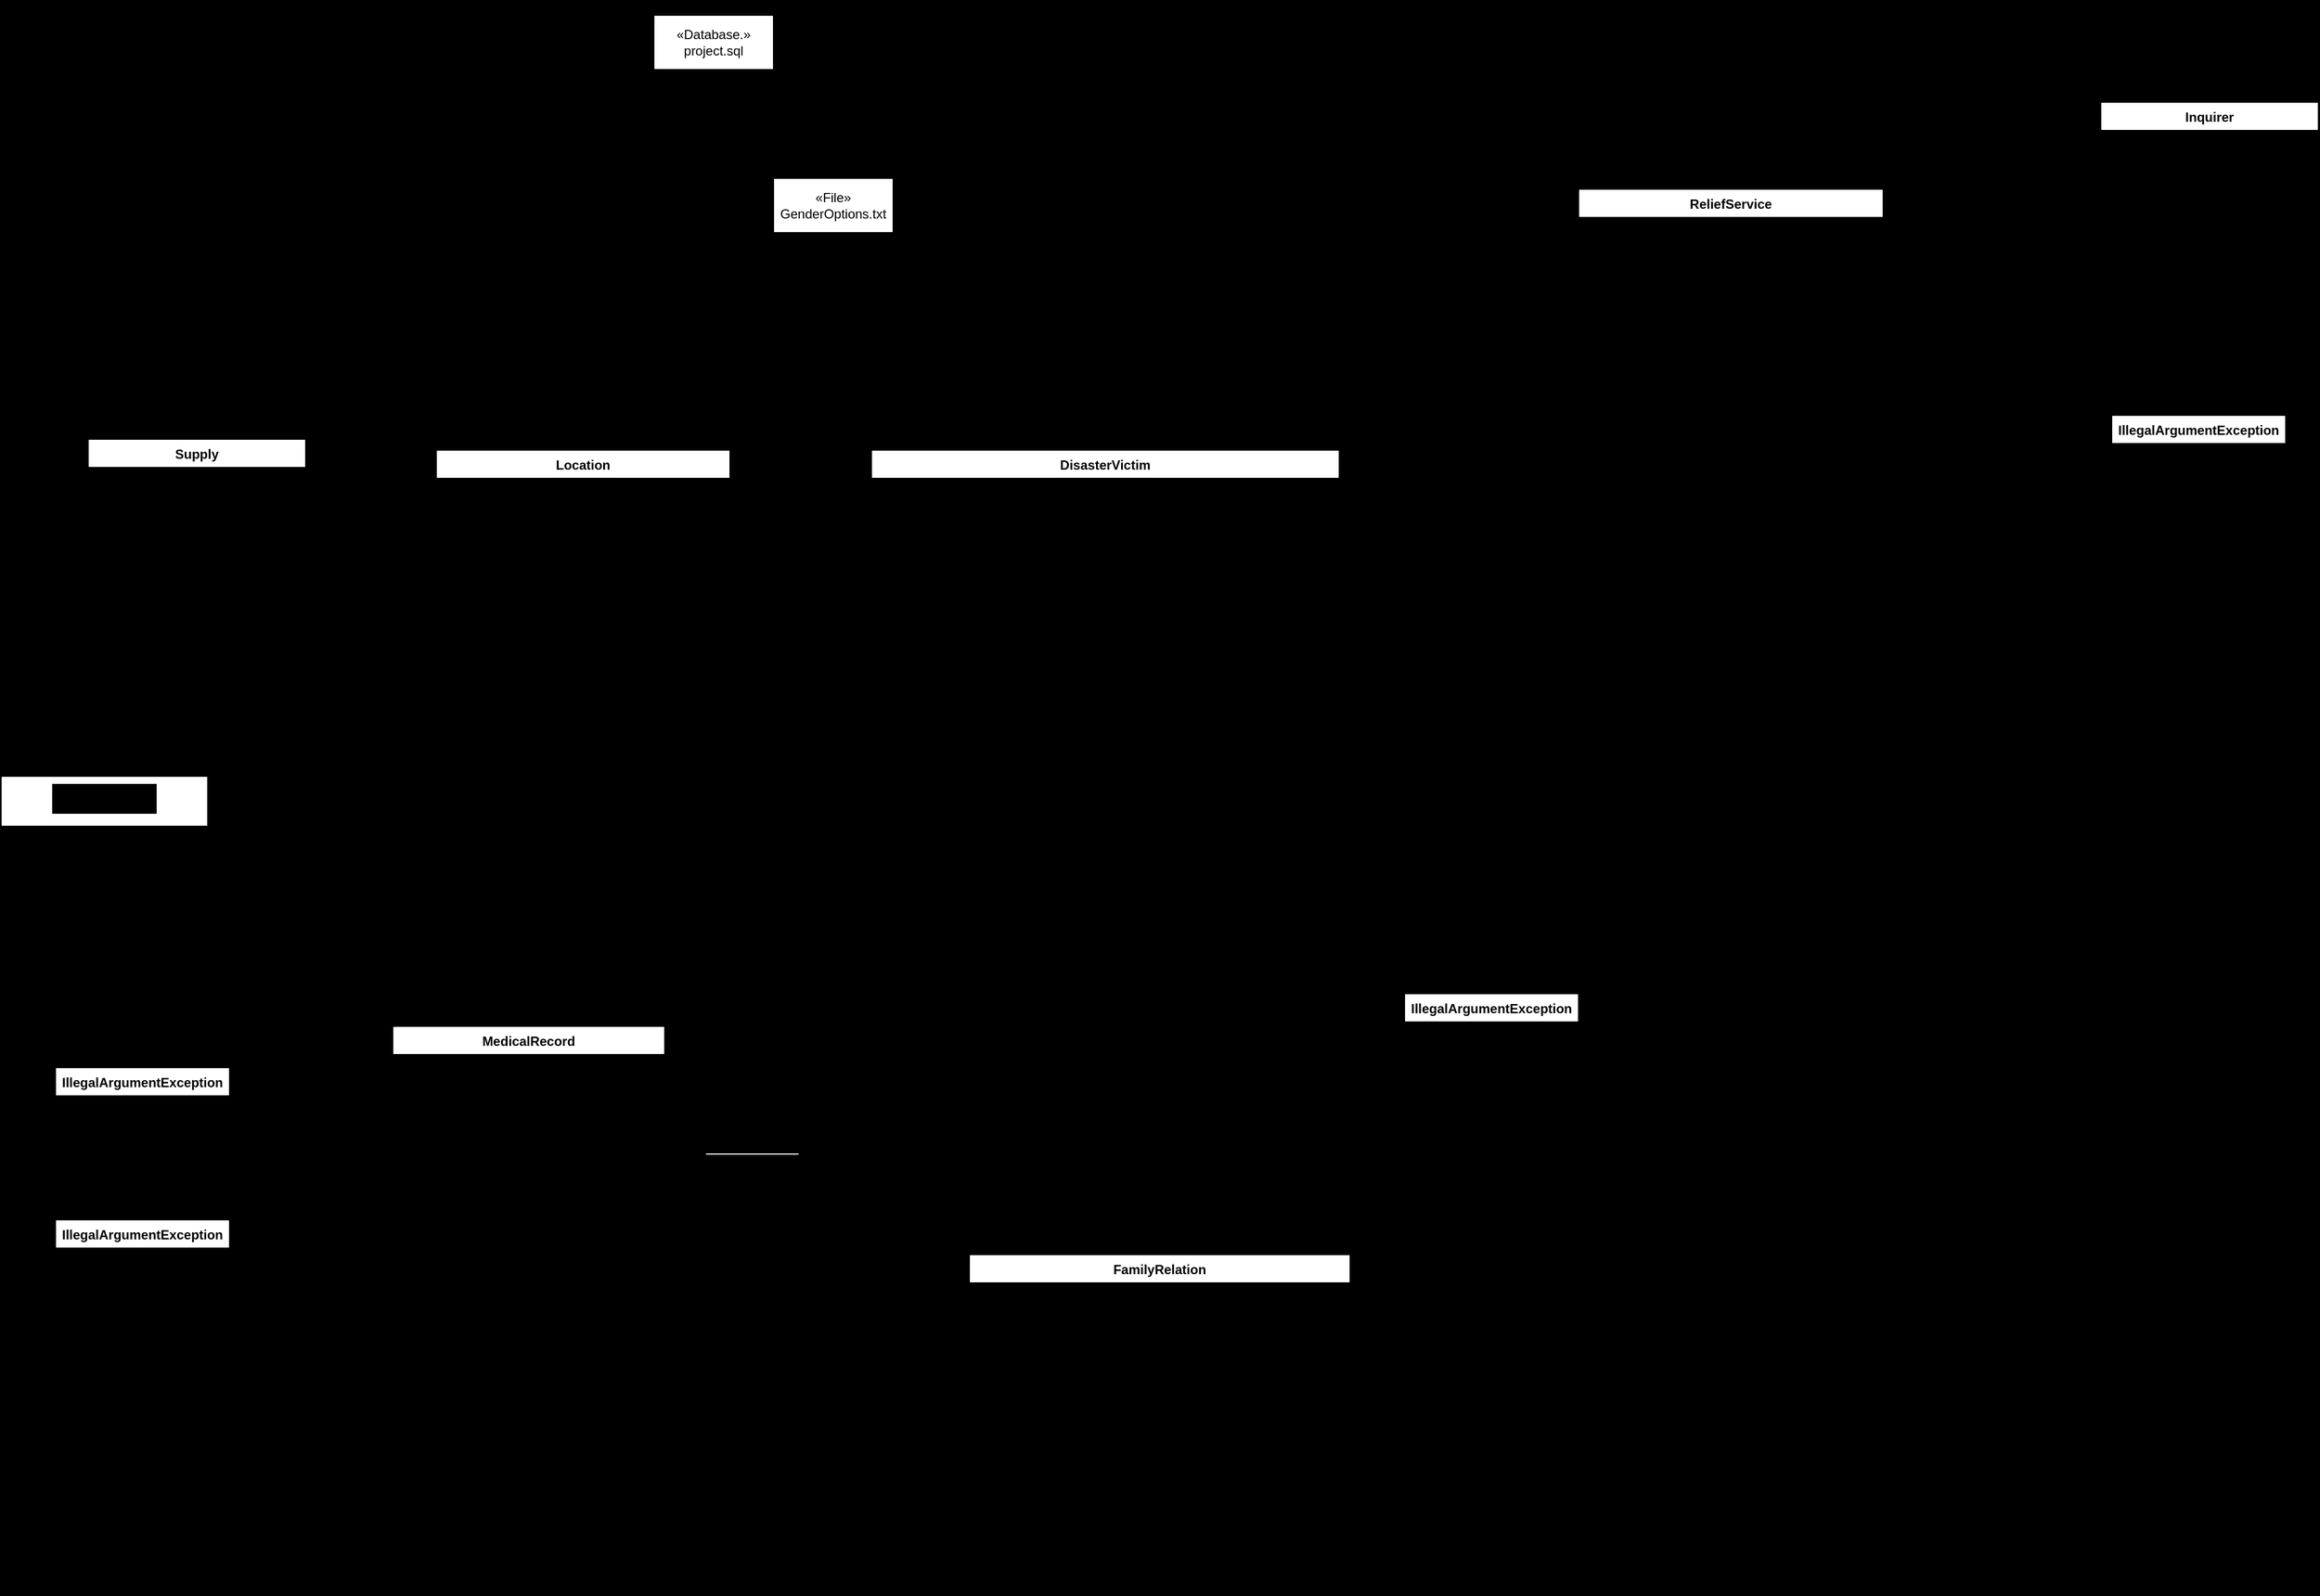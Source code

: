 <mxfile>
    <diagram name="Page-1" id="tuon_g_4rtUmrCNSt_cw">
        <mxGraphModel dx="1280" dy="938" grid="1" gridSize="10" guides="1" tooltips="1" connect="1" arrows="1" fold="1" page="1" pageScale="1" pageWidth="3000" pageHeight="3000" background="#000000" math="0" shadow="0">
            <root>
                <mxCell id="0"/>
                <mxCell id="1" parent="0"/>
                <mxCell id="7xqwLpyVegUSBJ_16_x_-1" value="DisasterVictim" style="swimlane;fontStyle=1;align=center;verticalAlign=top;childLayout=stackLayout;horizontal=1;startSize=26;horizontalStack=0;resizeParent=1;resizeParentMax=0;resizeLast=0;collapsible=1;marginBottom=0;whiteSpace=wrap;html=1;" parent="1" vertex="1">
                    <mxGeometry x="1070" y="770" width="430" height="660" as="geometry"/>
                </mxCell>
                <mxCell id="7xqwLpyVegUSBJ_16_x_-2" value="&lt;div&gt;- firstName: String&lt;/div&gt;&lt;div&gt;- lastName: String&lt;/div&gt;&lt;div&gt;- dateOfBirth: String&lt;/div&gt;&lt;div&gt;- comments: String&lt;/div&gt;&lt;div&gt;- ASSIGNED_SOCIAL_ID: int&lt;/div&gt;&lt;div&gt;- medicalRecords: ArrayList&amp;lt;MedicalRecord&amp;gt;&lt;/div&gt;&lt;div&gt;- familyConnections: ArrayList&amp;lt;FamilyRelation&amp;gt;&lt;/div&gt;&lt;div&gt;- ENTRY_DATE: String&lt;/div&gt;&lt;div&gt;- personalBelongings: ArrayList&amp;lt;Supply&amp;gt;&lt;/div&gt;&lt;div&gt;- gender: String&lt;/div&gt;&lt;div&gt;- &lt;u&gt;counter&lt;/u&gt;: int&lt;/div&gt;&lt;div&gt;- approximateAge: int&lt;br&gt;&lt;/div&gt;&lt;div&gt;- dietaryRestrictions: ArrayList&amp;lt;DietaryRestriction&amp;gt;&lt;br&gt;&lt;/div&gt;" style="text;strokeColor=none;fillColor=none;align=left;verticalAlign=top;spacingLeft=4;spacingRight=4;overflow=hidden;rotatable=0;points=[[0,0.5],[1,0.5]];portConstraint=eastwest;whiteSpace=wrap;html=1;" parent="7xqwLpyVegUSBJ_16_x_-1" vertex="1">
                    <mxGeometry y="26" width="430" height="194" as="geometry"/>
                </mxCell>
                <mxCell id="7xqwLpyVegUSBJ_16_x_-3" value="" style="line;strokeWidth=1;fillColor=none;align=left;verticalAlign=middle;spacingTop=-1;spacingLeft=3;spacingRight=3;rotatable=0;labelPosition=right;points=[];portConstraint=eastwest;strokeColor=inherit;" parent="7xqwLpyVegUSBJ_16_x_-1" vertex="1">
                    <mxGeometry y="220" width="430" height="8" as="geometry"/>
                </mxCell>
                <mxCell id="7xqwLpyVegUSBJ_16_x_-4" value="&lt;div&gt;+ DisasterVictim(firstName: String, ENTRY_DATE: String)&lt;/div&gt;&lt;div&gt;+ getFirstName(): String&lt;/div&gt;&lt;div&gt;+ getLastName(): String&lt;/div&gt;&lt;div&gt;+ getDateOfBirth(): String&lt;/div&gt;&lt;div&gt;+ getComments(): String&lt;/div&gt;&lt;div&gt;+ getMedicalRecords(): ArrayList&amp;lt;MedicalRecord&amp;gt;&lt;/div&gt;&lt;div&gt;+ getEntryDate(): String&lt;/div&gt;&lt;div&gt;+ getAssignedSocialID(): int&lt;/div&gt;&lt;div&gt;+ getPersonalBelongings: ArrayList&amp;lt;Supply&amp;gt;&lt;/div&gt;&lt;div&gt;+ getFamilyConnections:&amp;nbsp;&lt;span style=&quot;background-color: initial;&quot;&gt;ArrayList&amp;lt;FamilyRelation&amp;gt;&lt;/span&gt;&lt;/div&gt;&lt;div&gt;+ getGender(): String&lt;/div&gt;&lt;div&gt;+ getApproximateAge(): int&lt;br&gt;&lt;/div&gt;&lt;div&gt;+ setFirstName(firstName:String)&lt;/div&gt;&lt;div&gt;+ setLastName(lastName: String): void&lt;/div&gt;&lt;div&gt;+ setDateOfBirth(dateOfBirth: String): void&lt;/div&gt;&lt;div&gt;+ setComments(comments: String): void&lt;/div&gt;&lt;div&gt;+ setMedicalRecords(medicalRecords: ArrayList&amp;lt;MedicalRecord&amp;gt;): void&lt;/div&gt;&lt;div&gt;+ setPersonalBelongings(supplies: ArrayList&amp;lt;Supply&amp;gt;)&lt;/div&gt;&lt;div&gt;+ setFamilyConnections(relation: ArrayList&amp;lt;FamilyRelation&amp;gt;):void&lt;/div&gt;&lt;div&gt;+ setGender(gender: String): void&lt;/div&gt;&lt;div&gt;+ setApproximateAge(approximateAge: int): void&lt;br&gt;&lt;/div&gt;&lt;div&gt;+&amp;nbsp;&lt;u&gt;generateSocialID()&lt;/u&gt;: int&lt;/div&gt;&lt;div&gt;+ addPersonalBelonging(supply: Supply) :void&lt;/div&gt;&lt;div&gt;+ removePersonalBelonging(supply: Supply) :void&lt;/div&gt;&lt;div&gt;+ addFamilyConnection(familyConnection: FamilyRelation): void&lt;/div&gt;&lt;div&gt;+ removeFamilyConnection(familyConnection: FamilyRelation): void&lt;/div&gt;&lt;div&gt;+ addMedicalRecord(medicalRecord:MedicalRecord):void&lt;/div&gt;&lt;div&gt;+ addDietaryRestriction(restriction: DietaryRestriction): void&amp;nbsp;&lt;/div&gt;&lt;div&gt;+ removeDietaryRestriction(restriction: DietaryRestriction): void&lt;br&gt;&lt;/div&gt;&lt;div&gt;&lt;br&gt;&lt;/div&gt;" style="text;strokeColor=none;fillColor=none;align=left;verticalAlign=top;spacingLeft=4;spacingRight=4;overflow=hidden;rotatable=0;points=[[0,0.5],[1,0.5]];portConstraint=eastwest;whiteSpace=wrap;html=1;" parent="7xqwLpyVegUSBJ_16_x_-1" vertex="1">
                    <mxGeometry y="228" width="430" height="432" as="geometry"/>
                </mxCell>
                <mxCell id="3gZXW8orgrcEtshI8kYw-12" value="&lt;span style=&quot;font-size: 12px; font-weight: 700; text-wrap: wrap; background-color: rgb(0, 0, 0);&quot;&gt;FamilyRelation&lt;/span&gt;" style="endArrow=none;endSize=16;endFill=0;html=1;rounded=0;exitX=0.173;exitY=1.001;exitDx=0;exitDy=0;exitPerimeter=0;entryX=0.001;entryY=0.836;entryDx=0;entryDy=0;entryPerimeter=0;" parent="7xqwLpyVegUSBJ_16_x_-1" source="7xqwLpyVegUSBJ_16_x_-4" target="7xqwLpyVegUSBJ_16_x_-4" edge="1">
                    <mxGeometry x="0.243" width="160" relative="1" as="geometry">
                        <mxPoint x="20" y="600" as="sourcePoint"/>
                        <mxPoint x="180" y="600" as="targetPoint"/>
                        <Array as="points">
                            <mxPoint x="74" y="690"/>
                            <mxPoint x="-110" y="690"/>
                            <mxPoint x="-110" y="590"/>
                        </Array>
                        <mxPoint as="offset"/>
                    </mxGeometry>
                </mxCell>
                <mxCell id="7xqwLpyVegUSBJ_16_x_-5" value="Location" style="swimlane;fontStyle=1;align=center;verticalAlign=top;childLayout=stackLayout;horizontal=1;startSize=26;horizontalStack=0;resizeParent=1;resizeParentMax=0;resizeLast=0;collapsible=1;marginBottom=0;whiteSpace=wrap;html=1;" parent="1" vertex="1">
                    <mxGeometry x="670" y="770" width="270" height="340" as="geometry"/>
                </mxCell>
                <mxCell id="7xqwLpyVegUSBJ_16_x_-6" value="&lt;div&gt;- name: String&lt;/div&gt;&lt;div&gt;- address: String&lt;/div&gt;&lt;div&gt;- occupants: ArrayList&amp;lt;DisasterVictim&amp;gt;&lt;/div&gt;&lt;div&gt;- supplies: ArrayList&amp;lt;Supply&amp;gt;&lt;/div&gt;" style="text;strokeColor=none;fillColor=none;align=left;verticalAlign=top;spacingLeft=4;spacingRight=4;overflow=hidden;rotatable=0;points=[[0,0.5],[1,0.5]];portConstraint=eastwest;whiteSpace=wrap;html=1;" parent="7xqwLpyVegUSBJ_16_x_-5" vertex="1">
                    <mxGeometry y="26" width="270" height="64" as="geometry"/>
                </mxCell>
                <mxCell id="7xqwLpyVegUSBJ_16_x_-7" value="" style="line;strokeWidth=1;fillColor=none;align=left;verticalAlign=middle;spacingTop=-1;spacingLeft=3;spacingRight=3;rotatable=0;labelPosition=right;points=[];portConstraint=eastwest;strokeColor=inherit;" parent="7xqwLpyVegUSBJ_16_x_-5" vertex="1">
                    <mxGeometry y="90" width="270" height="8" as="geometry"/>
                </mxCell>
                <mxCell id="7xqwLpyVegUSBJ_16_x_-8" value="&lt;div&gt;+ Location(name:String, address:String)&lt;/div&gt;&lt;div&gt;+ getName(): String&lt;/div&gt;&lt;div&gt;+ setName(name: String)&lt;/div&gt;&lt;div&gt;+ getAddress(): String&lt;/div&gt;&lt;div&gt;+ setAddress(address: String)&lt;/div&gt;&lt;div&gt;+ getOccupants():&amp;nbsp;&lt;span style=&quot;background-color: initial;&quot;&gt;ArrayList&amp;lt;DisasterVictim&amp;gt;&lt;/span&gt;&lt;/div&gt;&lt;div&gt;&lt;span style=&quot;background-color: initial;&quot;&gt;+ setOccupants(occupants: ArrayList&amp;lt;DisasterVictim&amp;gt;)&lt;/span&gt;&lt;/div&gt;&lt;div&gt;+ getSupplies(): ArrayList&amp;lt;Supply&amp;gt;&lt;/div&gt;&lt;div&gt;+ setSupplies(supplies: ArrayList&amp;lt;Supply&amp;gt;)&lt;/div&gt;&lt;div&gt;+ addOccupant(occupant:DisasterVictim)&lt;/div&gt;&lt;div&gt;+ removeOccupant(occupant: DisasterVictim)&lt;/div&gt;&lt;div&gt;+ addSupply(supply: Supply)&lt;/div&gt;&lt;div&gt;+ removeSupply(supply:Supply)&lt;/div&gt;&lt;div&gt;+ allocateSupplyToVictim(supply: Supply, victim: DisasterVictim): void&lt;br&gt;&lt;/div&gt;" style="text;strokeColor=none;fillColor=none;align=left;verticalAlign=top;spacingLeft=4;spacingRight=4;overflow=hidden;rotatable=0;points=[[0,0.5],[1,0.5]];portConstraint=eastwest;whiteSpace=wrap;html=1;" parent="7xqwLpyVegUSBJ_16_x_-5" vertex="1">
                    <mxGeometry y="98" width="270" height="242" as="geometry"/>
                </mxCell>
                <mxCell id="7xqwLpyVegUSBJ_16_x_-9" value="" style="endArrow=diamondThin;endFill=0;endSize=24;html=1;rounded=0;entryX=1;entryY=0.5;entryDx=0;entryDy=0;exitX=0.5;exitY=0;exitDx=0;exitDy=0;" parent="1" source="7xqwLpyVegUSBJ_16_x_-1" target="7xqwLpyVegUSBJ_16_x_-6" edge="1">
                    <mxGeometry width="160" relative="1" as="geometry">
                        <mxPoint x="1040" y="828" as="sourcePoint"/>
                        <mxPoint x="970" y="910" as="targetPoint"/>
                        <Array as="points">
                            <mxPoint x="1285" y="680"/>
                            <mxPoint x="1020" y="680"/>
                            <mxPoint x="1020" y="828"/>
                        </Array>
                    </mxGeometry>
                </mxCell>
                <mxCell id="7xqwLpyVegUSBJ_16_x_-15" value="0..*" style="text;html=1;align=center;verticalAlign=middle;resizable=0;points=[];autosize=1;strokeColor=none;fillColor=none;" parent="1" vertex="1">
                    <mxGeometry x="1280" y="738" width="40" height="30" as="geometry"/>
                </mxCell>
                <mxCell id="7xqwLpyVegUSBJ_16_x_-16" value="1" style="text;html=1;align=center;verticalAlign=middle;resizable=0;points=[];autosize=1;strokeColor=none;fillColor=none;" parent="1" vertex="1">
                    <mxGeometry x="950" y="800" width="30" height="30" as="geometry"/>
                </mxCell>
                <mxCell id="7xqwLpyVegUSBJ_16_x_-18" value="FamilyRelation" style="swimlane;fontStyle=1;align=center;verticalAlign=top;childLayout=stackLayout;horizontal=1;startSize=26;horizontalStack=0;resizeParent=1;resizeParentMax=0;resizeLast=0;collapsible=1;marginBottom=0;whiteSpace=wrap;html=1;" parent="1" vertex="1">
                    <mxGeometry x="1160" y="1510" width="350" height="310" as="geometry"/>
                </mxCell>
                <mxCell id="7xqwLpyVegUSBJ_16_x_-19" value="&lt;div&gt;- personOne: DisasterVictim&lt;/div&gt;&lt;div&gt;- relationshipTo: String&lt;/div&gt;&lt;div&gt;- personTwo: DisasterVictim&lt;/div&gt;&lt;div&gt;- &lt;u&gt;existingRelationships&lt;/u&gt;: Set&amp;lt;FamilyRelation&amp;gt;&lt;/div&gt;" style="text;strokeColor=none;fillColor=none;align=left;verticalAlign=top;spacingLeft=4;spacingRight=4;overflow=hidden;rotatable=0;points=[[0,0.5],[1,0.5]];portConstraint=eastwest;whiteSpace=wrap;html=1;" parent="7xqwLpyVegUSBJ_16_x_-18" vertex="1">
                    <mxGeometry y="26" width="350" height="64" as="geometry"/>
                </mxCell>
                <mxCell id="7xqwLpyVegUSBJ_16_x_-20" value="" style="line;strokeWidth=1;fillColor=none;align=left;verticalAlign=middle;spacingTop=-1;spacingLeft=3;spacingRight=3;rotatable=0;labelPosition=right;points=[];portConstraint=eastwest;strokeColor=inherit;" parent="7xqwLpyVegUSBJ_16_x_-18" vertex="1">
                    <mxGeometry y="90" width="350" height="8" as="geometry"/>
                </mxCell>
                <mxCell id="7xqwLpyVegUSBJ_16_x_-21" value="&lt;div&gt;+ FamilyRelation(personOne: DisasterVictim,&lt;/div&gt;&lt;div&gt;relationshipTo: String, personTwo: DisasterVictim)&lt;/div&gt;&lt;div&gt;+ getPersonOne(): DisasterVictim&lt;/div&gt;&lt;div&gt;+ setPersonOne(personOne: DisasterVictim): void&lt;/div&gt;&lt;div&gt;+ getRelationshipTo(): String&lt;/div&gt;&lt;div&gt;+ setRelationshipTo(relationshipTo: String): void&lt;/div&gt;&lt;div&gt;+ getPersonTwo(): DisasterVictim&lt;/div&gt;&lt;div&gt;+ setPersonTwo(personTwo: DisasterVictim): void&lt;/div&gt;&lt;div&gt;+ isValidRelationship(): boolean&amp;nbsp;&lt;/div&gt;&lt;div&gt;+ isDuplicateRelationship(): boolean&lt;br&gt;&lt;/div&gt;&lt;div&gt;+ &lt;u&gt;addRelationship&lt;/u&gt;(personOne: DisasterVictim, relationshipTo: String, personTwo: DisasterVictim): boolean&lt;br&gt;&lt;/div&gt;" style="text;strokeColor=none;fillColor=none;align=left;verticalAlign=top;spacingLeft=4;spacingRight=4;overflow=hidden;rotatable=0;points=[[0,0.5],[1,0.5]];portConstraint=eastwest;whiteSpace=wrap;html=1;" parent="7xqwLpyVegUSBJ_16_x_-18" vertex="1">
                    <mxGeometry y="98" width="350" height="212" as="geometry"/>
                </mxCell>
                <mxCell id="7xqwLpyVegUSBJ_16_x_-23" value="1" style="text;html=1;align=center;verticalAlign=middle;resizable=0;points=[];autosize=1;strokeColor=none;fillColor=none;" parent="1" vertex="1">
                    <mxGeometry x="1040" y="1360" width="30" height="30" as="geometry"/>
                </mxCell>
                <mxCell id="7xqwLpyVegUSBJ_16_x_-24" value="1" style="text;html=1;align=center;verticalAlign=middle;resizable=0;points=[];autosize=1;strokeColor=none;fillColor=none;" parent="1" vertex="1">
                    <mxGeometry x="1140" y="1435" width="30" height="30" as="geometry"/>
                </mxCell>
                <mxCell id="7xqwLpyVegUSBJ_16_x_-26" value="" style="endArrow=none;dashed=1;html=1;rounded=0;entryX=-0.004;entryY=0.324;entryDx=0;entryDy=0;entryPerimeter=0;" parent="1" target="7xqwLpyVegUSBJ_16_x_-21" edge="1">
                    <mxGeometry width="50" height="50" relative="1" as="geometry">
                        <mxPoint x="1070" y="1460" as="sourcePoint"/>
                        <mxPoint x="1155" y="1654.5" as="targetPoint"/>
                        <Array as="points">
                            <mxPoint x="1070" y="1677"/>
                        </Array>
                    </mxGeometry>
                </mxCell>
                <mxCell id="7xqwLpyVegUSBJ_16_x_-27" value="0..*" style="text;html=1;align=center;verticalAlign=middle;resizable=0;points=[];autosize=1;strokeColor=none;fillColor=none;" parent="1" vertex="1">
                    <mxGeometry x="1120" y="1650" width="40" height="30" as="geometry"/>
                </mxCell>
                <mxCell id="7xqwLpyVegUSBJ_16_x_-28" value="2" style="text;html=1;align=center;verticalAlign=middle;resizable=0;points=[];autosize=1;strokeColor=none;fillColor=none;" parent="1" vertex="1">
                    <mxGeometry x="1070" y="1465" width="30" height="30" as="geometry"/>
                </mxCell>
                <mxCell id="7xqwLpyVegUSBJ_16_x_-29" value="Supply" style="swimlane;fontStyle=1;align=center;verticalAlign=top;childLayout=stackLayout;horizontal=1;startSize=26;horizontalStack=0;resizeParent=1;resizeParentMax=0;resizeLast=0;collapsible=1;marginBottom=0;whiteSpace=wrap;html=1;" parent="1" vertex="1">
                    <mxGeometry x="350" y="760" width="200" height="178" as="geometry"/>
                </mxCell>
                <mxCell id="7xqwLpyVegUSBJ_16_x_-30" value="&lt;div&gt;- type: String&lt;/div&gt;&lt;div&gt;- quantity: int&lt;/div&gt;" style="text;strokeColor=none;fillColor=none;align=left;verticalAlign=top;spacingLeft=4;spacingRight=4;overflow=hidden;rotatable=0;points=[[0,0.5],[1,0.5]];portConstraint=eastwest;whiteSpace=wrap;html=1;" parent="7xqwLpyVegUSBJ_16_x_-29" vertex="1">
                    <mxGeometry y="26" width="200" height="44" as="geometry"/>
                </mxCell>
                <mxCell id="7xqwLpyVegUSBJ_16_x_-31" value="" style="line;strokeWidth=1;fillColor=none;align=left;verticalAlign=middle;spacingTop=-1;spacingLeft=3;spacingRight=3;rotatable=0;labelPosition=right;points=[];portConstraint=eastwest;strokeColor=inherit;" parent="7xqwLpyVegUSBJ_16_x_-29" vertex="1">
                    <mxGeometry y="70" width="200" height="8" as="geometry"/>
                </mxCell>
                <mxCell id="7xqwLpyVegUSBJ_16_x_-32" value="&lt;div&gt;+ Supply(type: String, quantity: int)&lt;/div&gt;&lt;div&gt;+ getType(): String&lt;/div&gt;&lt;div&gt;+ setType(type: string): void&lt;/div&gt;&lt;div&gt;+ getQuantity(): int&lt;/div&gt;&lt;div&gt;+ setQuantity(quantity: int): void&lt;/div&gt;" style="text;strokeColor=none;fillColor=none;align=left;verticalAlign=top;spacingLeft=4;spacingRight=4;overflow=hidden;rotatable=0;points=[[0,0.5],[1,0.5]];portConstraint=eastwest;whiteSpace=wrap;html=1;" parent="7xqwLpyVegUSBJ_16_x_-29" vertex="1">
                    <mxGeometry y="78" width="200" height="100" as="geometry"/>
                </mxCell>
                <mxCell id="7xqwLpyVegUSBJ_16_x_-34" value="ReliefService" style="swimlane;fontStyle=1;align=center;verticalAlign=top;childLayout=stackLayout;horizontal=1;startSize=26;horizontalStack=0;resizeParent=1;resizeParentMax=0;resizeLast=0;collapsible=1;marginBottom=0;whiteSpace=wrap;html=1;" parent="1" vertex="1">
                    <mxGeometry x="1720" y="530" width="280" height="390" as="geometry"/>
                </mxCell>
                <mxCell id="7xqwLpyVegUSBJ_16_x_-35" value="&lt;div&gt;- inquirer: Inquirer&lt;/div&gt;&lt;div&gt;- missingPerson: DisasterVictim&lt;/div&gt;&lt;div&gt;- dateOfInquiry: String&lt;/div&gt;&lt;div&gt;- infoProvided: String&lt;/div&gt;&lt;div&gt;- lastKnownLocation: Location&lt;/div&gt;" style="text;strokeColor=none;fillColor=none;align=left;verticalAlign=top;spacingLeft=4;spacingRight=4;overflow=hidden;rotatable=0;points=[[0,0.5],[1,0.5]];portConstraint=eastwest;whiteSpace=wrap;html=1;" parent="7xqwLpyVegUSBJ_16_x_-34" vertex="1">
                    <mxGeometry y="26" width="280" height="84" as="geometry"/>
                </mxCell>
                <mxCell id="7xqwLpyVegUSBJ_16_x_-36" value="" style="line;strokeWidth=1;fillColor=none;align=left;verticalAlign=middle;spacingTop=-1;spacingLeft=3;spacingRight=3;rotatable=0;labelPosition=right;points=[];portConstraint=eastwest;strokeColor=inherit;" parent="7xqwLpyVegUSBJ_16_x_-34" vertex="1">
                    <mxGeometry y="110" width="280" height="8" as="geometry"/>
                </mxCell>
                <mxCell id="7xqwLpyVegUSBJ_16_x_-37" value="&lt;div&gt;+ ReliefService(inquirer: Inquirer, missingPerson: DisasterVictim,&lt;/div&gt;&lt;div&gt;dateOfInquiry:String, infoProvided: String , lastKnownLocation: Location )&lt;/div&gt;&lt;div&gt;+ getInquirer():Inquirer&lt;/div&gt;&lt;div&gt;+ setInquirer(inquirer: Inquirer)&lt;/div&gt;&lt;div&gt;+ getMissingPerson(): DisasterVictim&lt;/div&gt;&lt;div&gt;+ setMissingPerson(missingPerson: DisasterVictim)&lt;/div&gt;&lt;div&gt;+ getDateOfInquiry(): String&lt;/div&gt;&lt;div&gt;+ setDateOfInquiry(dateOfInquiry: String)&lt;/div&gt;&lt;div&gt;+ getInfoProvided(): String&lt;/div&gt;&lt;div&gt;+ setInfoProvided(infoProvided: String)&lt;/div&gt;&lt;div&gt;+ getLastKnownLocation(): Location&lt;/div&gt;&lt;div&gt;+ setLastKnownLocation(lastKnownLocation: Location)&lt;/div&gt;&lt;div&gt;+ getLogDetails(): String&lt;/div&gt;" style="text;strokeColor=none;fillColor=none;align=left;verticalAlign=top;spacingLeft=4;spacingRight=4;overflow=hidden;rotatable=0;points=[[0,0.5],[1,0.5]];portConstraint=eastwest;whiteSpace=wrap;html=1;" parent="7xqwLpyVegUSBJ_16_x_-34" vertex="1">
                    <mxGeometry y="118" width="280" height="272" as="geometry"/>
                </mxCell>
                <mxCell id="7xqwLpyVegUSBJ_16_x_-40" value="" style="endArrow=open;endFill=1;endSize=12;html=1;rounded=0;exitX=-0.005;exitY=0.177;exitDx=0;exitDy=0;exitPerimeter=0;entryX=1.003;entryY=0.753;entryDx=0;entryDy=0;entryPerimeter=0;" parent="1" source="7xqwLpyVegUSBJ_16_x_-37" target="7xqwLpyVegUSBJ_16_x_-2" edge="1">
                    <mxGeometry width="160" relative="1" as="geometry">
                        <mxPoint x="2120" y="1247" as="sourcePoint"/>
                        <mxPoint x="2620.86" y="980.204" as="targetPoint"/>
                        <Array as="points">
                            <mxPoint x="1610" y="696"/>
                            <mxPoint x="1610" y="940"/>
                        </Array>
                    </mxGeometry>
                </mxCell>
                <mxCell id="7xqwLpyVegUSBJ_16_x_-43" value="&lt;span style=&quot;background-color: rgb(0, 0, 0);&quot;&gt;missing person&lt;/span&gt;" style="text;html=1;align=center;verticalAlign=middle;resizable=0;points=[];autosize=1;strokeColor=none;fillColor=none;" parent="1" vertex="1">
                    <mxGeometry x="1560" y="810" width="100" height="30" as="geometry"/>
                </mxCell>
                <mxCell id="7xqwLpyVegUSBJ_16_x_-44" value="Inquirer" style="swimlane;fontStyle=1;align=center;verticalAlign=top;childLayout=stackLayout;horizontal=1;startSize=26;horizontalStack=0;resizeParent=1;resizeParentMax=0;resizeLast=0;collapsible=1;marginBottom=0;whiteSpace=wrap;html=1;" parent="1" vertex="1">
                    <mxGeometry x="2200" y="450" width="200" height="248" as="geometry"/>
                </mxCell>
                <mxCell id="7xqwLpyVegUSBJ_16_x_-45" value="&lt;div&gt;- FIRST_NAME: String&lt;/div&gt;&lt;div&gt;- LAST_NAME: String&lt;/div&gt;&lt;div&gt;- INFO: String&lt;/div&gt;&lt;div&gt;- SERVICES_PHONE: String&lt;/div&gt;" style="text;strokeColor=none;fillColor=none;align=left;verticalAlign=top;spacingLeft=4;spacingRight=4;overflow=hidden;rotatable=0;points=[[0,0.5],[1,0.5]];portConstraint=eastwest;whiteSpace=wrap;html=1;" parent="7xqwLpyVegUSBJ_16_x_-44" vertex="1">
                    <mxGeometry y="26" width="200" height="74" as="geometry"/>
                </mxCell>
                <mxCell id="7xqwLpyVegUSBJ_16_x_-46" value="" style="line;strokeWidth=1;fillColor=none;align=left;verticalAlign=middle;spacingTop=-1;spacingLeft=3;spacingRight=3;rotatable=0;labelPosition=right;points=[];portConstraint=eastwest;strokeColor=inherit;" parent="7xqwLpyVegUSBJ_16_x_-44" vertex="1">
                    <mxGeometry y="100" width="200" height="8" as="geometry"/>
                </mxCell>
                <mxCell id="7xqwLpyVegUSBJ_16_x_-47" value="&lt;div&gt;+ Inquirer(FIRST_NAME: String, LAST_NAME: String,&lt;/div&gt;&lt;div&gt;SERVICES_PHONE:String, INFO:String)&lt;/div&gt;&lt;div&gt;+ getFirstName(): String&lt;/div&gt;&lt;div&gt;+ getLastName(): String&lt;/div&gt;&lt;div&gt;+ getInfo():String&lt;/div&gt;&lt;div&gt;+ getServicesPhone():String&lt;/div&gt;" style="text;strokeColor=none;fillColor=none;align=left;verticalAlign=top;spacingLeft=4;spacingRight=4;overflow=hidden;rotatable=0;points=[[0,0.5],[1,0.5]];portConstraint=eastwest;whiteSpace=wrap;html=1;" parent="7xqwLpyVegUSBJ_16_x_-44" vertex="1">
                    <mxGeometry y="108" width="200" height="140" as="geometry"/>
                </mxCell>
                <mxCell id="7xqwLpyVegUSBJ_16_x_-49" value="MedicalRecord" style="swimlane;fontStyle=1;align=center;verticalAlign=top;childLayout=stackLayout;horizontal=1;startSize=26;horizontalStack=0;resizeParent=1;resizeParentMax=0;resizeLast=0;collapsible=1;marginBottom=0;whiteSpace=wrap;html=1;" parent="1" vertex="1">
                    <mxGeometry x="630" y="1300" width="250" height="268" as="geometry"/>
                </mxCell>
                <mxCell id="7xqwLpyVegUSBJ_16_x_-50" value="&lt;div&gt;- location: Location&lt;/div&gt;&lt;div&gt;- treatmentDetails: String&lt;/div&gt;&lt;div&gt;- dateOfTreatment: String&lt;/div&gt;" style="text;strokeColor=none;fillColor=none;align=left;verticalAlign=top;spacingLeft=4;spacingRight=4;overflow=hidden;rotatable=0;points=[[0,0.5],[1,0.5]];portConstraint=eastwest;whiteSpace=wrap;html=1;" parent="7xqwLpyVegUSBJ_16_x_-49" vertex="1">
                    <mxGeometry y="26" width="250" height="64" as="geometry"/>
                </mxCell>
                <mxCell id="7xqwLpyVegUSBJ_16_x_-51" value="" style="line;strokeWidth=1;fillColor=none;align=left;verticalAlign=middle;spacingTop=-1;spacingLeft=3;spacingRight=3;rotatable=0;labelPosition=right;points=[];portConstraint=eastwest;strokeColor=inherit;" parent="7xqwLpyVegUSBJ_16_x_-49" vertex="1">
                    <mxGeometry y="90" width="250" height="8" as="geometry"/>
                </mxCell>
                <mxCell id="7xqwLpyVegUSBJ_16_x_-52" value="&lt;div&gt;+ MedicalRecord(location: Location, treatmentDetails:&lt;/div&gt;&lt;div&gt;string, dateOfTreatment: String)&lt;/div&gt;&lt;div&gt;+ getLocation(): Location&lt;/div&gt;&lt;div&gt;+ setLocation(location: Location): void&lt;/div&gt;&lt;div&gt;+ getTreatmentDetails(): String&lt;/div&gt;&lt;div&gt;+ setTreatmentDetails(treatmentDetails: String): void&lt;/div&gt;&lt;div&gt;+ getDateOfTreatment(): String&lt;/div&gt;&lt;div&gt;+ setDateOfTreatment(dateOfTreatment: String): void&lt;/div&gt;" style="text;strokeColor=none;fillColor=none;align=left;verticalAlign=top;spacingLeft=4;spacingRight=4;overflow=hidden;rotatable=0;points=[[0,0.5],[1,0.5]];portConstraint=eastwest;whiteSpace=wrap;html=1;" parent="7xqwLpyVegUSBJ_16_x_-49" vertex="1">
                    <mxGeometry y="98" width="250" height="170" as="geometry"/>
                </mxCell>
                <mxCell id="7xqwLpyVegUSBJ_16_x_-54" value="IllegalArgumentException" style="swimlane;fontStyle=1;align=center;verticalAlign=top;childLayout=stackLayout;horizontal=1;startSize=26;horizontalStack=0;resizeParent=1;resizeParentMax=0;resizeLast=0;collapsible=1;marginBottom=0;whiteSpace=wrap;html=1;" parent="1" vertex="1">
                    <mxGeometry x="320" y="1338" width="160" height="120" as="geometry"/>
                </mxCell>
                <mxCell id="7xqwLpyVegUSBJ_16_x_-56" value="" style="line;strokeWidth=1;fillColor=none;align=left;verticalAlign=middle;spacingTop=-1;spacingLeft=3;spacingRight=3;rotatable=0;labelPosition=right;points=[];portConstraint=eastwest;strokeColor=inherit;" parent="7xqwLpyVegUSBJ_16_x_-54" vertex="1">
                    <mxGeometry y="26" width="160" height="94" as="geometry"/>
                </mxCell>
                <mxCell id="7xqwLpyVegUSBJ_16_x_-59" value="" style="endArrow=open;endFill=1;endSize=12;html=1;rounded=0;entryX=0.983;entryY=0.553;entryDx=0;entryDy=0;exitX=-0.013;exitY=0.093;exitDx=0;exitDy=0;exitPerimeter=0;entryPerimeter=0;" parent="1" source="7xqwLpyVegUSBJ_16_x_-52" target="7xqwLpyVegUSBJ_16_x_-56" edge="1">
                    <mxGeometry width="160" relative="1" as="geometry">
                        <mxPoint x="890" y="1490" as="sourcePoint"/>
                        <mxPoint x="1050" y="1490" as="targetPoint"/>
                    </mxGeometry>
                </mxCell>
                <mxCell id="7xqwLpyVegUSBJ_16_x_-60" value="IllegalArgumentException" style="swimlane;fontStyle=1;align=center;verticalAlign=top;childLayout=stackLayout;horizontal=1;startSize=26;horizontalStack=0;resizeParent=1;resizeParentMax=0;resizeLast=0;collapsible=1;marginBottom=0;whiteSpace=wrap;html=1;" parent="1" vertex="1">
                    <mxGeometry x="320" y="1478" width="160" height="120" as="geometry"/>
                </mxCell>
                <mxCell id="7xqwLpyVegUSBJ_16_x_-61" value="" style="line;strokeWidth=1;fillColor=none;align=left;verticalAlign=middle;spacingTop=-1;spacingLeft=3;spacingRight=3;rotatable=0;labelPosition=right;points=[];portConstraint=eastwest;strokeColor=inherit;" parent="7xqwLpyVegUSBJ_16_x_-60" vertex="1">
                    <mxGeometry y="26" width="160" height="94" as="geometry"/>
                </mxCell>
                <mxCell id="7xqwLpyVegUSBJ_16_x_-62" value="" style="endArrow=open;endFill=1;endSize=12;html=1;rounded=0;exitX=-0.005;exitY=0.853;exitDx=0;exitDy=0;exitPerimeter=0;" parent="1" source="7xqwLpyVegUSBJ_16_x_-52" edge="1">
                    <mxGeometry width="160" relative="1" as="geometry">
                        <mxPoint x="637" y="1424" as="sourcePoint"/>
                        <mxPoint x="480" y="1543" as="targetPoint"/>
                    </mxGeometry>
                </mxCell>
                <mxCell id="7xqwLpyVegUSBJ_16_x_-63" value="&amp;lt;&amp;lt;throws&amp;gt;&amp;gt;" style="text;html=1;align=center;verticalAlign=middle;resizable=0;points=[];autosize=1;strokeColor=none;fillColor=none;" parent="1" vertex="1">
                    <mxGeometry x="500" y="1538" width="90" height="30" as="geometry"/>
                </mxCell>
                <mxCell id="7xqwLpyVegUSBJ_16_x_-64" value="&amp;lt;&amp;lt;throws&amp;gt;&amp;gt;" style="text;html=1;align=center;verticalAlign=middle;resizable=0;points=[];autosize=1;strokeColor=none;fillColor=none;" parent="1" vertex="1">
                    <mxGeometry x="500" y="1410" width="90" height="30" as="geometry"/>
                </mxCell>
                <mxCell id="7xqwLpyVegUSBJ_16_x_-65" value="IllegalArgumentException" style="swimlane;fontStyle=1;align=center;verticalAlign=top;childLayout=stackLayout;horizontal=1;startSize=26;horizontalStack=0;resizeParent=1;resizeParentMax=0;resizeLast=0;collapsible=1;marginBottom=0;whiteSpace=wrap;html=1;" parent="1" vertex="1">
                    <mxGeometry x="2210" y="738" width="160" height="120" as="geometry"/>
                </mxCell>
                <mxCell id="7xqwLpyVegUSBJ_16_x_-66" value="" style="line;strokeWidth=1;fillColor=none;align=left;verticalAlign=middle;spacingTop=-1;spacingLeft=3;spacingRight=3;rotatable=0;labelPosition=right;points=[];portConstraint=eastwest;strokeColor=inherit;" parent="7xqwLpyVegUSBJ_16_x_-65" vertex="1">
                    <mxGeometry y="26" width="160" height="94" as="geometry"/>
                </mxCell>
                <mxCell id="7xqwLpyVegUSBJ_16_x_-68" value="" style="endArrow=open;endFill=1;endSize=12;html=1;rounded=0;entryX=0;entryY=0.5;entryDx=0;entryDy=0;startArrow=none;exitX=1.002;exitY=0.585;exitDx=0;exitDy=0;exitPerimeter=0;" parent="1" target="7xqwLpyVegUSBJ_16_x_-65" edge="1" source="7xqwLpyVegUSBJ_16_x_-37">
                    <mxGeometry width="160" relative="1" as="geometry">
                        <mxPoint x="2025.1" y="794.11" as="sourcePoint"/>
                        <mxPoint x="2199.82" y="800" as="targetPoint"/>
                    </mxGeometry>
                </mxCell>
                <mxCell id="7xqwLpyVegUSBJ_16_x_-69" value="&amp;lt;&amp;lt;throws&amp;gt;&amp;gt;" style="text;html=1;align=center;verticalAlign=middle;resizable=0;points=[];autosize=1;strokeColor=none;fillColor=none;" parent="1" vertex="1">
                    <mxGeometry x="2080" y="810" width="90" height="30" as="geometry"/>
                </mxCell>
                <mxCell id="7xqwLpyVegUSBJ_16_x_-70" value="IllegalArgumentException" style="swimlane;fontStyle=1;align=center;verticalAlign=top;childLayout=stackLayout;horizontal=1;startSize=26;horizontalStack=0;resizeParent=1;resizeParentMax=0;resizeLast=0;collapsible=1;marginBottom=0;whiteSpace=wrap;html=1;" parent="1" vertex="1">
                    <mxGeometry x="1560" y="1270" width="160" height="120" as="geometry"/>
                </mxCell>
                <mxCell id="7xqwLpyVegUSBJ_16_x_-71" value="" style="line;strokeWidth=1;fillColor=none;align=left;verticalAlign=middle;spacingTop=-1;spacingLeft=3;spacingRight=3;rotatable=0;labelPosition=right;points=[];portConstraint=eastwest;strokeColor=inherit;" parent="7xqwLpyVegUSBJ_16_x_-70" vertex="1">
                    <mxGeometry y="26" width="160" height="94" as="geometry"/>
                </mxCell>
                <mxCell id="7xqwLpyVegUSBJ_16_x_-72" value="" style="endArrow=open;endFill=1;endSize=12;html=1;rounded=0;exitX=0.999;exitY=0.491;exitDx=0;exitDy=0;entryX=0.5;entryY=0;entryDx=0;entryDy=0;exitPerimeter=0;" parent="1" source="7xqwLpyVegUSBJ_16_x_-4" target="7xqwLpyVegUSBJ_16_x_-70" edge="1">
                    <mxGeometry width="160" relative="1" as="geometry">
                        <mxPoint x="1679" y="985" as="sourcePoint"/>
                        <mxPoint x="1670" y="1084" as="targetPoint"/>
                        <Array as="points">
                            <mxPoint x="1640" y="1210"/>
                        </Array>
                    </mxGeometry>
                </mxCell>
                <mxCell id="7xqwLpyVegUSBJ_16_x_-73" value="&amp;lt;&amp;lt;throws&amp;gt;&amp;gt;" style="text;html=1;align=center;verticalAlign=middle;resizable=0;points=[];autosize=1;strokeColor=none;fillColor=none;" parent="1" vertex="1">
                    <mxGeometry x="1510" y="1210" width="90" height="30" as="geometry"/>
                </mxCell>
                <mxCell id="7xqwLpyVegUSBJ_16_x_-74" value="" style="endArrow=open;endFill=1;endSize=12;html=1;rounded=0;exitX=1;exitY=0.014;exitDx=0;exitDy=0;entryX=0.75;entryY=0;entryDx=0;entryDy=0;exitPerimeter=0;" parent="1" source="7xqwLpyVegUSBJ_16_x_-4" target="7xqwLpyVegUSBJ_16_x_-70" edge="1">
                    <mxGeometry width="160" relative="1" as="geometry">
                        <mxPoint x="1510" y="984" as="sourcePoint"/>
                        <mxPoint x="1650" y="1038" as="targetPoint"/>
                        <Array as="points">
                            <mxPoint x="1680" y="1004"/>
                        </Array>
                    </mxGeometry>
                </mxCell>
                <mxCell id="7xqwLpyVegUSBJ_16_x_-75" value="&amp;lt;&amp;lt;throws&amp;gt;&amp;gt;" style="text;html=1;align=center;verticalAlign=middle;resizable=0;points=[];autosize=1;strokeColor=none;fillColor=none;" parent="1" vertex="1">
                    <mxGeometry x="1520" y="980" width="90" height="30" as="geometry"/>
                </mxCell>
                <mxCell id="7xqwLpyVegUSBJ_16_x_-77" value="" style="endArrow=diamondThin;endFill=0;endSize=24;html=1;rounded=0;entryX=0;entryY=0.5;entryDx=0;entryDy=0;exitX=0.5;exitY=0;exitDx=0;exitDy=0;" parent="1" source="7xqwLpyVegUSBJ_16_x_-49" target="7xqwLpyVegUSBJ_16_x_-4" edge="1">
                    <mxGeometry width="160" relative="1" as="geometry">
                        <mxPoint x="980" y="1180" as="sourcePoint"/>
                        <mxPoint x="1140" y="1180" as="targetPoint"/>
                        <Array as="points">
                            <mxPoint x="755" y="1214"/>
                        </Array>
                    </mxGeometry>
                </mxCell>
                <mxCell id="7xqwLpyVegUSBJ_16_x_-78" value="0..*" style="text;html=1;align=center;verticalAlign=middle;resizable=0;points=[];autosize=1;strokeColor=none;fillColor=none;" parent="1" vertex="1">
                    <mxGeometry x="750" y="1268" width="40" height="30" as="geometry"/>
                </mxCell>
                <mxCell id="7xqwLpyVegUSBJ_16_x_-79" value="1" style="text;html=1;align=center;verticalAlign=middle;resizable=0;points=[];autosize=1;strokeColor=none;fillColor=none;" parent="1" vertex="1">
                    <mxGeometry x="1030" y="1218" width="30" height="30" as="geometry"/>
                </mxCell>
                <mxCell id="7xqwLpyVegUSBJ_16_x_-80" value="" style="endArrow=diamondThin;endFill=1;endSize=24;html=1;rounded=0;entryX=0.75;entryY=0;entryDx=0;entryDy=0;exitX=0.5;exitY=0;exitDx=0;exitDy=0;" parent="1" source="7xqwLpyVegUSBJ_16_x_-29" target="7xqwLpyVegUSBJ_16_x_-1" edge="1">
                    <mxGeometry width="160" relative="1" as="geometry">
                        <mxPoint x="840" y="1170" as="sourcePoint"/>
                        <mxPoint x="1000" y="1170" as="targetPoint"/>
                        <Array as="points">
                            <mxPoint x="450" y="600"/>
                            <mxPoint x="1393" y="600"/>
                        </Array>
                    </mxGeometry>
                </mxCell>
                <mxCell id="7xqwLpyVegUSBJ_16_x_-81" value="*" style="text;html=1;align=center;verticalAlign=middle;resizable=0;points=[];autosize=1;strokeColor=none;fillColor=none;" parent="1" vertex="1">
                    <mxGeometry x="445" y="728" width="30" height="30" as="geometry"/>
                </mxCell>
                <mxCell id="7xqwLpyVegUSBJ_16_x_-82" value="1" style="text;html=1;align=center;verticalAlign=middle;resizable=0;points=[];autosize=1;strokeColor=none;fillColor=none;" parent="1" vertex="1">
                    <mxGeometry x="1395" y="730" width="30" height="30" as="geometry"/>
                </mxCell>
                <mxCell id="3gZXW8orgrcEtshI8kYw-6" value="" style="endArrow=none;startArrow=circlePlus;endFill=0;startFill=0;endSize=8;html=1;rounded=0;entryX=1.007;entryY=0.326;entryDx=0;entryDy=0;entryPerimeter=0;" parent="1" target="8" edge="1">
                    <mxGeometry width="160" relative="1" as="geometry">
                        <mxPoint x="1070" y="1157.5" as="sourcePoint"/>
                        <mxPoint x="469.81" y="1159.2" as="targetPoint"/>
                    </mxGeometry>
                </mxCell>
                <mxCell id="u5-d1l7EPAgdOI_su9Vk-44" value="«File»&lt;br&gt;GenderOptions.txt" style="html=1;whiteSpace=wrap;" parent="1" vertex="1">
                    <mxGeometry x="980" y="520" width="110" height="50" as="geometry"/>
                </mxCell>
                <mxCell id="7" value="&lt;&lt;enumeration&gt;&gt;&#10;DietaryRestriction&#10;" style="swimlane;fontStyle=0;align=center;verticalAlign=top;childLayout=stackLayout;horizontal=1;startSize=46;horizontalStack=0;resizeParent=1;resizeParentMax=0;resizeLast=0;collapsible=1;marginBottom=0;labelBackgroundColor=#000000;" vertex="1" parent="1">
                    <mxGeometry x="270" y="1070" width="190" height="238" as="geometry"/>
                </mxCell>
                <mxCell id="8" value="AVML - Asian vegetarian meal&#10;DBML - Diabetic meal&#10;GFML - Gluten intolerant meal&#10;KSML - Kosher meal&#10;LSML - Low salt meal&#10;MOML - Muslim meal&#10;PFML - Peanut-free meal&#10;VGML - Vegan meal&#10;VJML - Vegetarian Jain meal" style="text;strokeColor=none;fillColor=none;align=left;verticalAlign=top;spacingLeft=4;spacingRight=4;overflow=hidden;rotatable=0;points=[[0,0.5],[1,0.5]];portConstraint=eastwest;labelBackgroundColor=#000000;" vertex="1" parent="7">
                    <mxGeometry y="46" width="190" height="134" as="geometry"/>
                </mxCell>
                <mxCell id="9" value="" style="line;strokeWidth=1;fillColor=none;align=left;verticalAlign=middle;spacingTop=-1;spacingLeft=3;spacingRight=3;rotatable=0;labelPosition=right;points=[];portConstraint=eastwest;strokeColor=inherit;labelBackgroundColor=#000000;" vertex="1" parent="7">
                    <mxGeometry y="180" width="190" height="58" as="geometry"/>
                </mxCell>
                <mxCell id="15" value="" style="endArrow=open;endFill=1;endSize=12;html=1;rounded=0;entryX=1.005;entryY=0.803;entryDx=0;entryDy=0;startArrow=none;exitX=0;exitY=0.5;exitDx=0;exitDy=0;entryPerimeter=0;" edge="1" parent="1" source="7xqwLpyVegUSBJ_16_x_-45" target="7xqwLpyVegUSBJ_16_x_-37">
                    <mxGeometry width="160" relative="1" as="geometry">
                        <mxPoint x="2012.8" y="817.12" as="sourcePoint"/>
                        <mxPoint x="2220" y="808" as="targetPoint"/>
                        <Array as="points">
                            <mxPoint x="2060" y="513"/>
                            <mxPoint x="2060" y="866"/>
                        </Array>
                    </mxGeometry>
                </mxCell>
                <mxCell id="16" value="&lt;b&gt;&amp;lt;&amp;lt;inquire&amp;gt;&amp;gt;&lt;/b&gt;" style="text;html=1;align=center;verticalAlign=middle;resizable=0;points=[];autosize=1;strokeColor=none;fillColor=none;" vertex="1" parent="1">
                    <mxGeometry x="2110" y="520" width="90" height="30" as="geometry"/>
                </mxCell>
                <mxCell id="17" value="0..*" style="text;html=1;align=center;verticalAlign=middle;resizable=0;points=[];autosize=1;strokeColor=none;fillColor=none;" vertex="1" parent="1">
                    <mxGeometry x="2160" y="485" width="40" height="30" as="geometry"/>
                </mxCell>
                <mxCell id="18" value="1" style="text;html=1;align=center;verticalAlign=middle;resizable=0;points=[];autosize=1;strokeColor=none;fillColor=none;" vertex="1" parent="1">
                    <mxGeometry x="2020" y="865" width="30" height="30" as="geometry"/>
                </mxCell>
                <mxCell id="19" value="*" style="text;html=1;align=center;verticalAlign=middle;resizable=0;points=[];autosize=1;strokeColor=none;fillColor=none;" vertex="1" parent="1">
                    <mxGeometry x="1675" y="695" width="30" height="30" as="geometry"/>
                </mxCell>
                <mxCell id="20" value="1" style="text;html=1;align=center;verticalAlign=middle;resizable=0;points=[];autosize=1;strokeColor=none;fillColor=none;" vertex="1" parent="1">
                    <mxGeometry x="1510" y="908" width="30" height="30" as="geometry"/>
                </mxCell>
                <mxCell id="23" value="" style="endArrow=open;endFill=1;endSize=12;html=1;labelBackgroundColor=#000000;labelBorderColor=none;entryX=1.008;entryY=0.158;entryDx=0;entryDy=0;entryPerimeter=0;exitX=0;exitY=0.889;exitDx=0;exitDy=0;exitPerimeter=0;dashed=1;" edge="1" parent="1" source="7xqwLpyVegUSBJ_16_x_-6" target="7xqwLpyVegUSBJ_16_x_-32">
                    <mxGeometry width="160" relative="1" as="geometry">
                        <mxPoint x="630" y="910" as="sourcePoint"/>
                        <mxPoint x="790" y="910" as="targetPoint"/>
                    </mxGeometry>
                </mxCell>
                <mxCell id="24" value="&lt;span style=&quot;background-color: rgb(0, 0, 0);&quot;&gt;&amp;lt;&amp;lt;use&amp;gt;&amp;gt;&lt;/span&gt;" style="text;html=1;align=center;verticalAlign=middle;resizable=0;points=[];autosize=1;strokeColor=none;fillColor=none;" vertex="1" parent="1">
                    <mxGeometry x="580" y="840" width="70" height="30" as="geometry"/>
                </mxCell>
                <mxCell id="27" value="" style="endArrow=open;endFill=1;endSize=12;html=1;labelBackgroundColor=#000000;labelBorderColor=none;entryX=0;entryY=0.5;entryDx=0;entryDy=0;exitX=-0.011;exitY=0.26;exitDx=0;exitDy=0;exitPerimeter=0;dashed=1;" edge="1" parent="1" source="7xqwLpyVegUSBJ_16_x_-50" target="7xqwLpyVegUSBJ_16_x_-8">
                    <mxGeometry width="160" relative="1" as="geometry">
                        <mxPoint x="618.4" y="1339.896" as="sourcePoint"/>
                        <mxPoint x="500.0" y="1340.8" as="targetPoint"/>
                        <Array as="points">
                            <mxPoint x="550" y="1343"/>
                            <mxPoint x="550" y="989"/>
                        </Array>
                    </mxGeometry>
                </mxCell>
                <mxCell id="28" value="&lt;span style=&quot;background-color: rgb(0, 0, 0);&quot;&gt;&amp;lt;&amp;lt;use&amp;gt;&amp;gt;&lt;/span&gt;" style="text;html=1;align=center;verticalAlign=middle;resizable=0;points=[];autosize=1;strokeColor=none;fillColor=none;rotation=0;" vertex="1" parent="1">
                    <mxGeometry x="510" y="1210" width="70" height="30" as="geometry"/>
                </mxCell>
                <mxCell id="29" value="" style="endArrow=open;endFill=1;endSize=12;html=1;labelBackgroundColor=#000000;labelBorderColor=none;entryX=0.5;entryY=1;entryDx=0;entryDy=0;exitX=-0.002;exitY=0.751;exitDx=0;exitDy=0;exitPerimeter=0;dashed=1;" edge="1" parent="1" source="7xqwLpyVegUSBJ_16_x_-2" target="u5-d1l7EPAgdOI_su9Vk-44">
                    <mxGeometry width="160" relative="1" as="geometry">
                        <mxPoint x="690" y="872.896" as="sourcePoint"/>
                        <mxPoint x="571.6" y="873.8" as="targetPoint"/>
                        <Array as="points">
                            <mxPoint x="1035" y="942"/>
                        </Array>
                    </mxGeometry>
                </mxCell>
                <mxCell id="30" value="&lt;span style=&quot;background-color: rgb(0, 0, 0);&quot;&gt;&amp;lt;&amp;lt;use&amp;gt;&amp;gt;&lt;/span&gt;" style="text;html=1;align=center;verticalAlign=middle;resizable=0;points=[];autosize=1;strokeColor=none;fillColor=none;" vertex="1" parent="1">
                    <mxGeometry x="1000" y="878" width="70" height="30" as="geometry"/>
                </mxCell>
                <mxCell id="31" value="«Database.»&lt;br&gt;project.sql" style="html=1;whiteSpace=wrap;" vertex="1" parent="1">
                    <mxGeometry x="870" y="370" width="110" height="50" as="geometry"/>
                </mxCell>
                <mxCell id="36" value="" style="endArrow=open;endFill=1;endSize=12;html=1;labelBackgroundColor=#000000;labelBorderColor=none;entryX=0;entryY=1;entryDx=0;entryDy=0;exitX=0.75;exitY=0;exitDx=0;exitDy=0;dashed=1;" edge="1" parent="1" source="7xqwLpyVegUSBJ_16_x_-5" target="31">
                    <mxGeometry width="160" relative="1" as="geometry">
                        <mxPoint x="680" y="862.896" as="sourcePoint"/>
                        <mxPoint x="561.6" y="863.8" as="targetPoint"/>
                    </mxGeometry>
                </mxCell>
                <mxCell id="39" value="&lt;span style=&quot;background-color: rgb(0, 0, 0);&quot;&gt;&amp;lt;&amp;lt;use&amp;gt;&amp;gt;&lt;/span&gt;" style="text;html=1;align=center;verticalAlign=middle;resizable=0;points=[];autosize=1;strokeColor=none;fillColor=none;" vertex="1" parent="1">
                    <mxGeometry x="840" y="640" width="70" height="30" as="geometry"/>
                </mxCell>
                <mxCell id="40" value="" style="endArrow=open;endFill=1;endSize=12;html=1;labelBackgroundColor=#000000;labelBorderColor=none;exitX=0.25;exitY=0;exitDx=0;exitDy=0;dashed=1;" edge="1" parent="1" source="7xqwLpyVegUSBJ_16_x_-34" target="31">
                    <mxGeometry width="160" relative="1" as="geometry">
                        <mxPoint x="1640" y="560" as="sourcePoint"/>
                        <mxPoint x="2110" y="170" as="targetPoint"/>
                        <Array as="points">
                            <mxPoint x="1790" y="390"/>
                        </Array>
                    </mxGeometry>
                </mxCell>
                <mxCell id="41" value="&lt;span style=&quot;background-color: rgb(0, 0, 0);&quot;&gt;&amp;lt;&amp;lt;use&amp;gt;&amp;gt;&lt;/span&gt;" style="text;html=1;align=center;verticalAlign=middle;resizable=0;points=[];autosize=1;strokeColor=none;fillColor=none;" vertex="1" parent="1">
                    <mxGeometry x="1600" y="380" width="70" height="30" as="geometry"/>
                </mxCell>
                <mxCell id="42" value="" style="endArrow=open;endFill=1;endSize=12;html=1;labelBackgroundColor=#000000;labelBorderColor=none;exitX=0.25;exitY=0;exitDx=0;exitDy=0;dashed=1;entryX=1;entryY=0;entryDx=0;entryDy=0;" edge="1" parent="1" source="7xqwLpyVegUSBJ_16_x_-44" target="31">
                    <mxGeometry width="160" relative="1" as="geometry">
                        <mxPoint x="2280" y="420" as="sourcePoint"/>
                        <mxPoint x="1470" y="285" as="targetPoint"/>
                        <Array as="points">
                            <mxPoint x="2250" y="370"/>
                        </Array>
                    </mxGeometry>
                </mxCell>
                <mxCell id="43" value="&lt;span style=&quot;background-color: rgb(0, 0, 0);&quot;&gt;&amp;lt;&amp;lt;use&amp;gt;&amp;gt;&lt;/span&gt;" style="text;html=1;align=center;verticalAlign=middle;resizable=0;points=[];autosize=1;strokeColor=none;fillColor=none;" vertex="1" parent="1">
                    <mxGeometry x="2090" y="360" width="70" height="30" as="geometry"/>
                </mxCell>
            </root>
        </mxGraphModel>
    </diagram>
</mxfile>